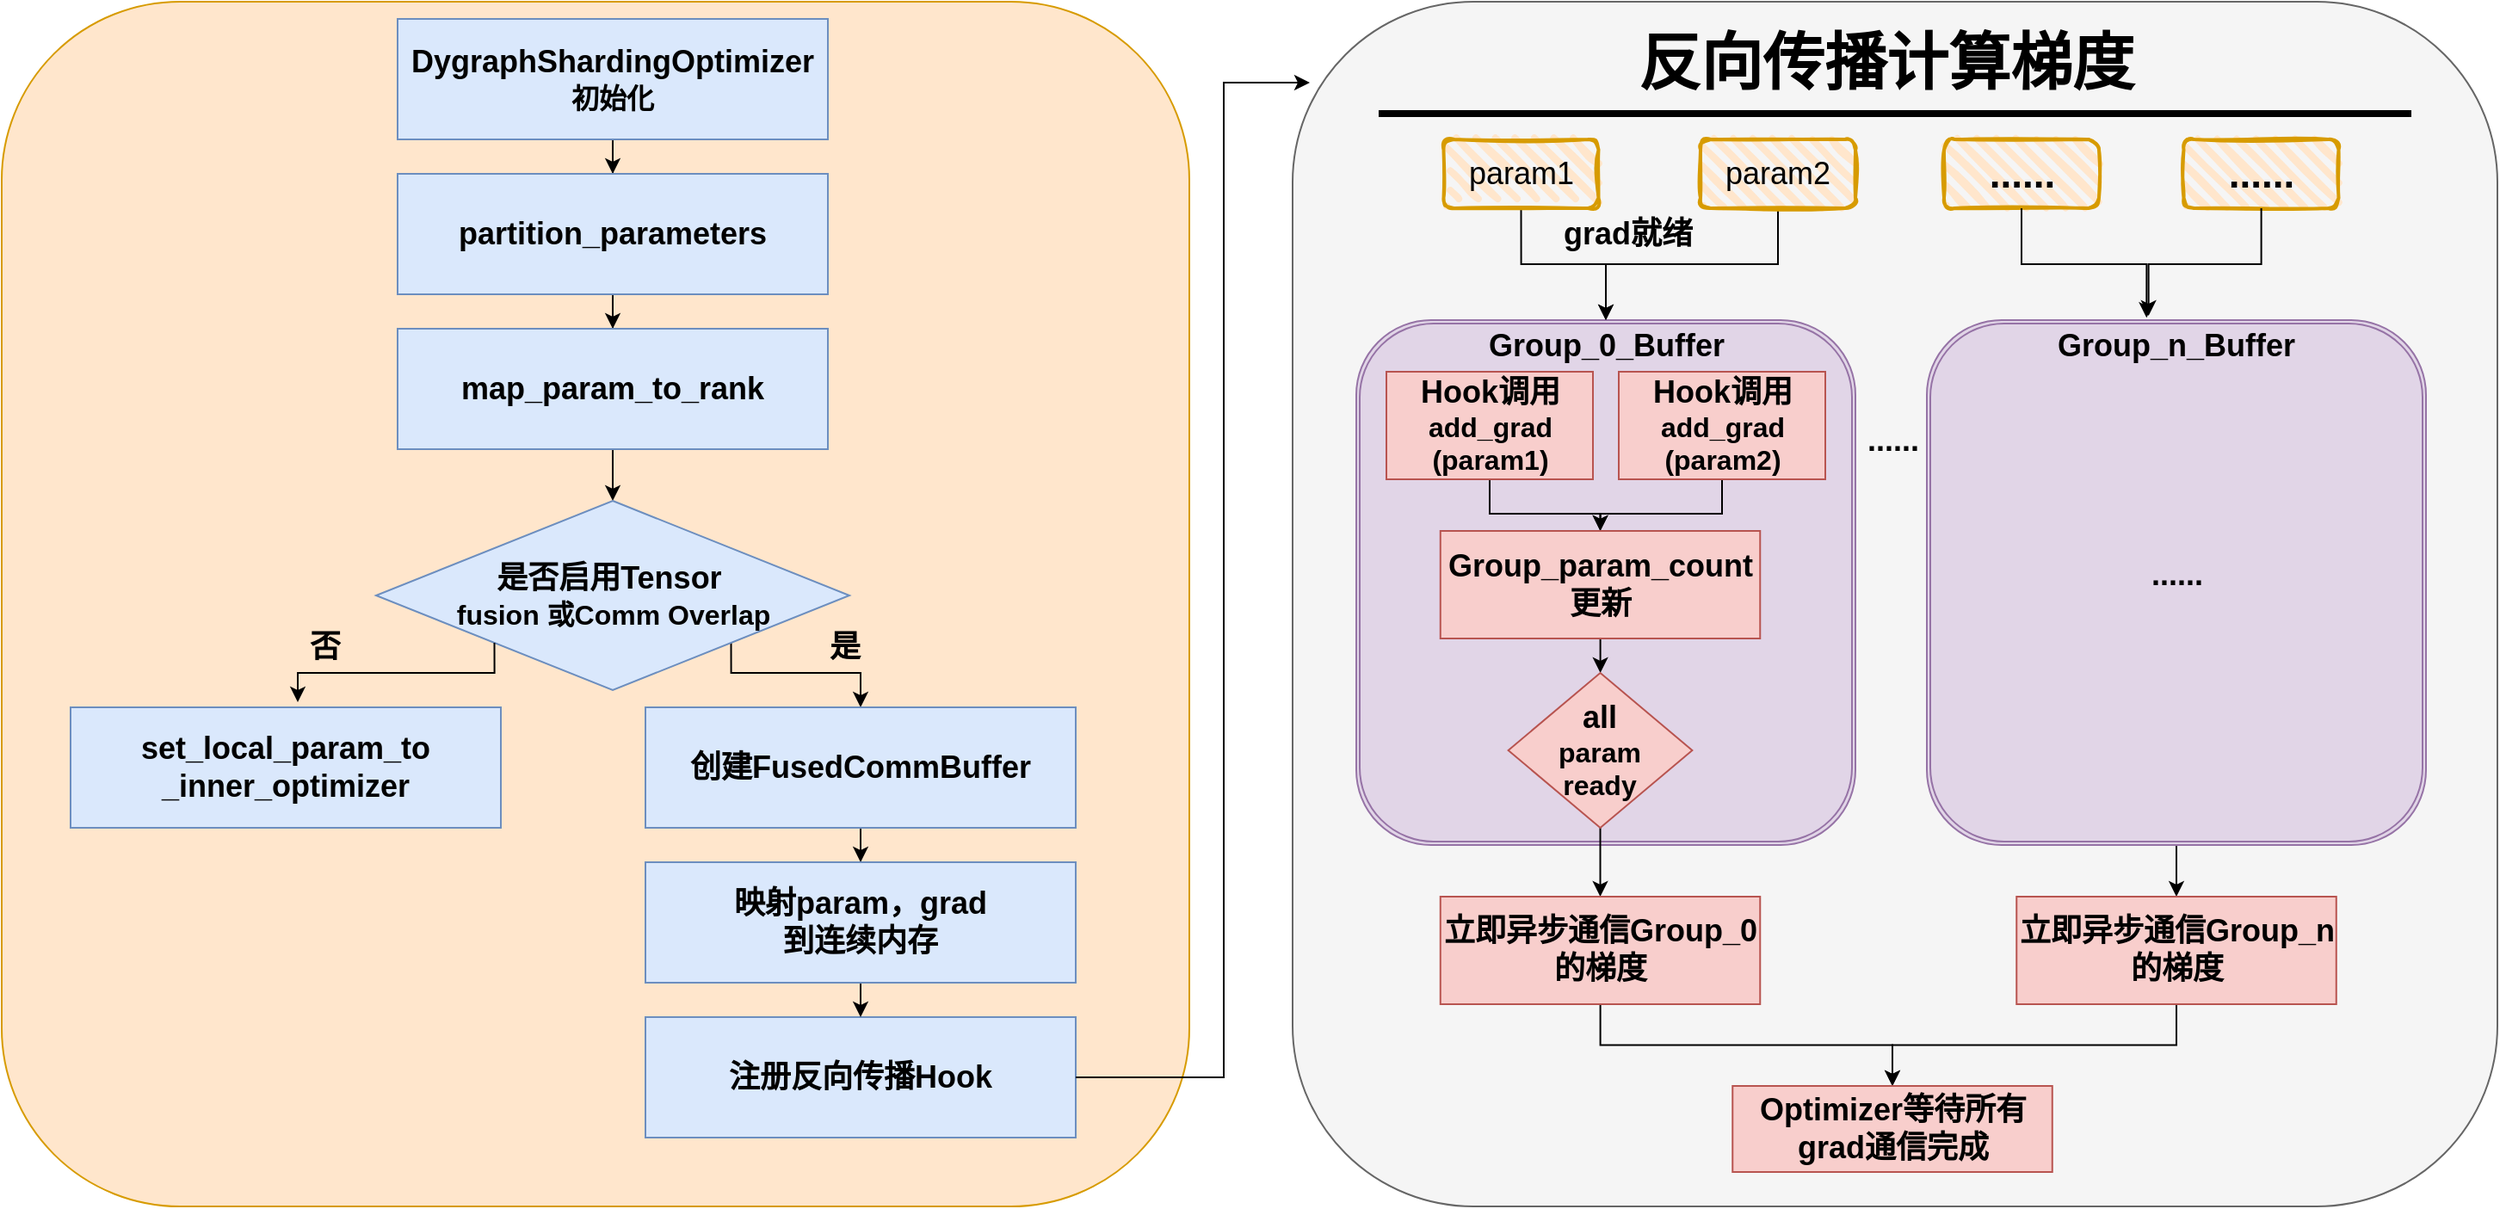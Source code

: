 <mxfile version="28.2.7">
  <diagram name="第 1 页" id="FIb2x6nYntb1cs9I4WRP">
    <mxGraphModel dx="1668" dy="934" grid="1" gridSize="10" guides="1" tooltips="1" connect="1" arrows="1" fold="1" page="1" pageScale="1" pageWidth="827" pageHeight="1169" math="0" shadow="0">
      <root>
        <mxCell id="0" />
        <mxCell id="1" parent="0" />
        <mxCell id="BTW8XnZGLn3h4asZ2Yor-25" value="" style="rounded=1;whiteSpace=wrap;html=1;fillColor=#f5f5f5;fontColor=#333333;strokeColor=#666666;" vertex="1" parent="1">
          <mxGeometry x="790" y="10" width="700" height="700" as="geometry" />
        </mxCell>
        <mxCell id="BTW8XnZGLn3h4asZ2Yor-14" value="" style="rounded=1;whiteSpace=wrap;html=1;fillColor=#ffe6cc;strokeColor=#d79b00;" vertex="1" parent="1">
          <mxGeometry x="40" y="10" width="690" height="700" as="geometry" />
        </mxCell>
        <mxCell id="BTW8XnZGLn3h4asZ2Yor-3" value="" style="edgeStyle=orthogonalEdgeStyle;rounded=0;orthogonalLoop=1;jettySize=auto;html=1;" edge="1" parent="1" source="BTW8XnZGLn3h4asZ2Yor-1" target="BTW8XnZGLn3h4asZ2Yor-2">
          <mxGeometry relative="1" as="geometry" />
        </mxCell>
        <mxCell id="BTW8XnZGLn3h4asZ2Yor-1" value="&lt;font style=&quot;font-size: 18px;&quot;&gt;&lt;b style=&quot;&quot;&gt;DygraphShardingOptimizer&lt;/b&gt;&lt;/font&gt;&lt;div&gt;&lt;font size=&quot;3&quot;&gt;&lt;b&gt;初始化&lt;/b&gt;&lt;/font&gt;&lt;/div&gt;" style="rounded=0;whiteSpace=wrap;html=1;fillColor=#dae8fc;strokeColor=#6c8ebf;" vertex="1" parent="1">
          <mxGeometry x="270" y="20" width="250" height="70" as="geometry" />
        </mxCell>
        <mxCell id="BTW8XnZGLn3h4asZ2Yor-5" value="" style="edgeStyle=orthogonalEdgeStyle;rounded=0;orthogonalLoop=1;jettySize=auto;html=1;" edge="1" parent="1" source="BTW8XnZGLn3h4asZ2Yor-2" target="BTW8XnZGLn3h4asZ2Yor-4">
          <mxGeometry relative="1" as="geometry" />
        </mxCell>
        <mxCell id="BTW8XnZGLn3h4asZ2Yor-2" value="&lt;span style=&quot;font-size: 18px;&quot;&gt;&lt;b&gt;partition_parameters&lt;/b&gt;&lt;/span&gt;" style="rounded=0;whiteSpace=wrap;html=1;fillColor=#dae8fc;strokeColor=#6c8ebf;" vertex="1" parent="1">
          <mxGeometry x="270" y="110" width="250" height="70" as="geometry" />
        </mxCell>
        <mxCell id="BTW8XnZGLn3h4asZ2Yor-7" value="" style="edgeStyle=orthogonalEdgeStyle;rounded=0;orthogonalLoop=1;jettySize=auto;html=1;" edge="1" parent="1" source="BTW8XnZGLn3h4asZ2Yor-4" target="BTW8XnZGLn3h4asZ2Yor-6">
          <mxGeometry relative="1" as="geometry" />
        </mxCell>
        <mxCell id="BTW8XnZGLn3h4asZ2Yor-4" value="&lt;span style=&quot;font-size: 18px;&quot;&gt;&lt;b&gt;map_param_to_rank&lt;/b&gt;&lt;/span&gt;" style="rounded=0;whiteSpace=wrap;html=1;fillColor=#dae8fc;strokeColor=#6c8ebf;" vertex="1" parent="1">
          <mxGeometry x="270" y="200" width="250" height="70" as="geometry" />
        </mxCell>
        <mxCell id="BTW8XnZGLn3h4asZ2Yor-12" style="edgeStyle=orthogonalEdgeStyle;rounded=0;orthogonalLoop=1;jettySize=auto;html=1;exitX=1;exitY=1;exitDx=0;exitDy=0;entryX=0.5;entryY=0;entryDx=0;entryDy=0;" edge="1" parent="1" source="BTW8XnZGLn3h4asZ2Yor-6" target="BTW8XnZGLn3h4asZ2Yor-10">
          <mxGeometry relative="1" as="geometry">
            <Array as="points">
              <mxPoint x="464" y="400" />
              <mxPoint x="539" y="400" />
            </Array>
          </mxGeometry>
        </mxCell>
        <mxCell id="BTW8XnZGLn3h4asZ2Yor-6" value="&lt;font style=&quot;font-size: 18px;&quot;&gt;&lt;b style=&quot;&quot;&gt;是否启用Tensor&amp;nbsp;&lt;/b&gt;&lt;/font&gt;&lt;div&gt;&lt;font size=&quot;3&quot;&gt;&lt;b&gt;fusion 或Comm Overlap&lt;/b&gt;&lt;/font&gt;&lt;/div&gt;" style="rhombus;whiteSpace=wrap;html=1;fillColor=#dae8fc;strokeColor=#6c8ebf;rounded=0;" vertex="1" parent="1">
          <mxGeometry x="257.5" y="300" width="275" height="110" as="geometry" />
        </mxCell>
        <mxCell id="BTW8XnZGLn3h4asZ2Yor-8" value="&lt;span style=&quot;font-size: 18px;&quot;&gt;&lt;b&gt;set_local_param_to&lt;/b&gt;&lt;/span&gt;&lt;div&gt;&lt;span style=&quot;font-size: 18px;&quot;&gt;&lt;b&gt;_inner_optimizer&lt;/b&gt;&lt;/span&gt;&lt;/div&gt;" style="rounded=0;whiteSpace=wrap;html=1;fillColor=#dae8fc;strokeColor=#6c8ebf;" vertex="1" parent="1">
          <mxGeometry x="80" y="420" width="250" height="70" as="geometry" />
        </mxCell>
        <mxCell id="BTW8XnZGLn3h4asZ2Yor-9" style="edgeStyle=orthogonalEdgeStyle;rounded=0;orthogonalLoop=1;jettySize=auto;html=1;exitX=0;exitY=1;exitDx=0;exitDy=0;entryX=0.528;entryY=-0.043;entryDx=0;entryDy=0;entryPerimeter=0;" edge="1" parent="1" source="BTW8XnZGLn3h4asZ2Yor-6" target="BTW8XnZGLn3h4asZ2Yor-8">
          <mxGeometry relative="1" as="geometry">
            <Array as="points">
              <mxPoint x="326" y="400" />
              <mxPoint x="212" y="400" />
            </Array>
          </mxGeometry>
        </mxCell>
        <mxCell id="BTW8XnZGLn3h4asZ2Yor-20" value="" style="edgeStyle=orthogonalEdgeStyle;rounded=0;orthogonalLoop=1;jettySize=auto;html=1;" edge="1" parent="1" source="BTW8XnZGLn3h4asZ2Yor-10" target="BTW8XnZGLn3h4asZ2Yor-19">
          <mxGeometry relative="1" as="geometry" />
        </mxCell>
        <mxCell id="BTW8XnZGLn3h4asZ2Yor-10" value="&lt;span style=&quot;font-size: 18px;&quot;&gt;&lt;b&gt;创建FusedCommBuffer&lt;/b&gt;&lt;/span&gt;" style="rounded=0;whiteSpace=wrap;html=1;fillColor=#dae8fc;strokeColor=#6c8ebf;" vertex="1" parent="1">
          <mxGeometry x="414" y="420" width="250" height="70" as="geometry" />
        </mxCell>
        <mxCell id="BTW8XnZGLn3h4asZ2Yor-11" value="&lt;font style=&quot;font-size: 18px;&quot;&gt;&lt;b&gt;否&lt;/b&gt;&lt;/font&gt;" style="text;html=1;whiteSpace=wrap;strokeColor=none;fillColor=none;align=center;verticalAlign=middle;rounded=0;" vertex="1" parent="1">
          <mxGeometry x="197.5" y="370" width="60" height="30" as="geometry" />
        </mxCell>
        <mxCell id="BTW8XnZGLn3h4asZ2Yor-13" value="&lt;font style=&quot;font-size: 18px;&quot;&gt;&lt;b&gt;是&lt;/b&gt;&lt;/font&gt;" style="text;html=1;whiteSpace=wrap;strokeColor=none;fillColor=none;align=center;verticalAlign=middle;rounded=0;" vertex="1" parent="1">
          <mxGeometry x="500" y="370" width="60" height="30" as="geometry" />
        </mxCell>
        <mxCell id="BTW8XnZGLn3h4asZ2Yor-16" value="&lt;span style=&quot;font-size: 18px;&quot;&gt;&lt;b&gt;注册反向传播Hook&lt;/b&gt;&lt;/span&gt;" style="rounded=0;whiteSpace=wrap;html=1;fillColor=#dae8fc;strokeColor=#6c8ebf;" vertex="1" parent="1">
          <mxGeometry x="414" y="600" width="250" height="70" as="geometry" />
        </mxCell>
        <mxCell id="BTW8XnZGLn3h4asZ2Yor-21" style="edgeStyle=orthogonalEdgeStyle;rounded=0;orthogonalLoop=1;jettySize=auto;html=1;exitX=0.5;exitY=1;exitDx=0;exitDy=0;entryX=0.5;entryY=0;entryDx=0;entryDy=0;" edge="1" parent="1" source="BTW8XnZGLn3h4asZ2Yor-19" target="BTW8XnZGLn3h4asZ2Yor-16">
          <mxGeometry relative="1" as="geometry" />
        </mxCell>
        <mxCell id="BTW8XnZGLn3h4asZ2Yor-19" value="&lt;span style=&quot;font-size: 18px;&quot;&gt;&lt;b&gt;映射param，grad&lt;/b&gt;&lt;/span&gt;&lt;div&gt;&lt;span style=&quot;font-size: 18px;&quot;&gt;&lt;b&gt;到连续内存&lt;/b&gt;&lt;/span&gt;&lt;/div&gt;" style="rounded=0;whiteSpace=wrap;html=1;fillColor=#dae8fc;strokeColor=#6c8ebf;" vertex="1" parent="1">
          <mxGeometry x="414" y="510" width="250" height="70" as="geometry" />
        </mxCell>
        <mxCell id="BTW8XnZGLn3h4asZ2Yor-24" value="" style="endArrow=classic;html=1;rounded=0;exitX=1;exitY=0.5;exitDx=0;exitDy=0;" edge="1" parent="1" source="BTW8XnZGLn3h4asZ2Yor-16">
          <mxGeometry width="50" height="50" relative="1" as="geometry">
            <mxPoint x="750" y="590" as="sourcePoint" />
            <mxPoint x="800" y="57" as="targetPoint" />
            <Array as="points">
              <mxPoint x="750" y="635" />
              <mxPoint x="750" y="57" />
            </Array>
          </mxGeometry>
        </mxCell>
        <mxCell id="BTW8XnZGLn3h4asZ2Yor-27" value="&lt;b&gt;&lt;font style=&quot;font-size: 36px;&quot;&gt;反向传播计算梯度&lt;/font&gt;&lt;/b&gt;" style="text;html=1;whiteSpace=wrap;strokeColor=none;fillColor=none;align=center;verticalAlign=middle;rounded=0;" vertex="1" parent="1">
          <mxGeometry x="985" y="30" width="300" height="30" as="geometry" />
        </mxCell>
        <mxCell id="BTW8XnZGLn3h4asZ2Yor-28" value="" style="line;strokeWidth=4;html=1;perimeter=backbonePerimeter;points=[];outlineConnect=0;" vertex="1" parent="1">
          <mxGeometry x="840" y="70" width="600" height="10" as="geometry" />
        </mxCell>
        <mxCell id="BTW8XnZGLn3h4asZ2Yor-32" value="" style="shape=ext;double=1;rounded=1;whiteSpace=wrap;html=1;fillColor=#e1d5e7;strokeColor=#9673a6;" vertex="1" parent="1">
          <mxGeometry x="827" y="195" width="290" height="305" as="geometry" />
        </mxCell>
        <mxCell id="BTW8XnZGLn3h4asZ2Yor-36" value="&lt;b style=&quot;&quot;&gt;&lt;font style=&quot;font-size: 18px;&quot;&gt;Group_0_Buffer&lt;/font&gt;&lt;/b&gt;" style="text;html=1;whiteSpace=wrap;strokeColor=none;fillColor=none;align=center;verticalAlign=middle;rounded=0;" vertex="1" parent="1">
          <mxGeometry x="898.5" y="195" width="147" height="30" as="geometry" />
        </mxCell>
        <mxCell id="BTW8XnZGLn3h4asZ2Yor-75" value="" style="edgeStyle=orthogonalEdgeStyle;rounded=0;orthogonalLoop=1;jettySize=auto;html=1;" edge="1" parent="1" source="BTW8XnZGLn3h4asZ2Yor-38" target="BTW8XnZGLn3h4asZ2Yor-73">
          <mxGeometry relative="1" as="geometry" />
        </mxCell>
        <mxCell id="BTW8XnZGLn3h4asZ2Yor-38" value="" style="shape=ext;double=1;rounded=1;whiteSpace=wrap;html=1;fillColor=#e1d5e7;strokeColor=#9673a6;" vertex="1" parent="1">
          <mxGeometry x="1158.5" y="195" width="290" height="305" as="geometry" />
        </mxCell>
        <mxCell id="BTW8XnZGLn3h4asZ2Yor-39" value="&lt;b&gt;&lt;font style=&quot;font-size: 18px;&quot;&gt;Group_n_Buffer&lt;/font&gt;&lt;/b&gt;" style="text;html=1;whiteSpace=wrap;strokeColor=none;fillColor=none;align=center;verticalAlign=middle;rounded=0;" vertex="1" parent="1">
          <mxGeometry x="1230" y="195" width="147" height="30" as="geometry" />
        </mxCell>
        <mxCell id="BTW8XnZGLn3h4asZ2Yor-49" value="&lt;b style=&quot;font-size: 18px;&quot;&gt;......&lt;/b&gt;" style="text;html=1;whiteSpace=wrap;strokeColor=none;fillColor=none;align=center;verticalAlign=middle;rounded=0;" vertex="1" parent="1">
          <mxGeometry x="1108.5" y="250" width="60" height="30" as="geometry" />
        </mxCell>
        <mxCell id="BTW8XnZGLn3h4asZ2Yor-55" style="edgeStyle=orthogonalEdgeStyle;rounded=0;orthogonalLoop=1;jettySize=auto;html=1;exitX=0.5;exitY=1;exitDx=0;exitDy=0;entryX=0.5;entryY=0;entryDx=0;entryDy=0;" edge="1" parent="1" source="BTW8XnZGLn3h4asZ2Yor-50" target="BTW8XnZGLn3h4asZ2Yor-36">
          <mxGeometry relative="1" as="geometry" />
        </mxCell>
        <mxCell id="BTW8XnZGLn3h4asZ2Yor-50" value="&lt;font style=&quot;font-size: 18px;&quot;&gt;param1&lt;/font&gt;" style="rounded=1;whiteSpace=wrap;html=1;strokeWidth=2;fillWeight=4;hachureGap=8;hachureAngle=45;fillColor=#ffe6cc;sketch=1;strokeColor=#d79b00;" vertex="1" parent="1">
          <mxGeometry x="877.75" y="90" width="90" height="40" as="geometry" />
        </mxCell>
        <mxCell id="BTW8XnZGLn3h4asZ2Yor-56" style="edgeStyle=orthogonalEdgeStyle;rounded=0;orthogonalLoop=1;jettySize=auto;html=1;entryX=0.5;entryY=0;entryDx=0;entryDy=0;" edge="1" parent="1" source="BTW8XnZGLn3h4asZ2Yor-51" target="BTW8XnZGLn3h4asZ2Yor-36">
          <mxGeometry relative="1" as="geometry" />
        </mxCell>
        <mxCell id="BTW8XnZGLn3h4asZ2Yor-51" value="&lt;font style=&quot;font-size: 18px;&quot;&gt;param2&lt;/font&gt;" style="rounded=1;whiteSpace=wrap;html=1;strokeWidth=2;fillWeight=4;hachureGap=8;hachureAngle=45;fillColor=#ffe6cc;sketch=1;strokeColor=#d79b00;" vertex="1" parent="1">
          <mxGeometry x="1027" y="90" width="90" height="40" as="geometry" />
        </mxCell>
        <mxCell id="BTW8XnZGLn3h4asZ2Yor-52" value="&lt;font style=&quot;font-size: 23px;&quot;&gt;&lt;b&gt;......&lt;/b&gt;&lt;/font&gt;" style="rounded=1;whiteSpace=wrap;html=1;strokeWidth=2;fillWeight=4;hachureGap=8;hachureAngle=45;fillColor=#ffe6cc;sketch=1;strokeColor=#d79b00;" vertex="1" parent="1">
          <mxGeometry x="1168.5" y="90" width="90" height="40" as="geometry" />
        </mxCell>
        <mxCell id="BTW8XnZGLn3h4asZ2Yor-53" value="&lt;font style=&quot;font-size: 23px;&quot;&gt;&lt;b&gt;......&lt;/b&gt;&lt;/font&gt;" style="rounded=1;whiteSpace=wrap;html=1;strokeWidth=2;fillWeight=4;hachureGap=8;hachureAngle=45;fillColor=#ffe6cc;sketch=1;strokeColor=#d79b00;" vertex="1" parent="1">
          <mxGeometry x="1307.75" y="90" width="90" height="40" as="geometry" />
        </mxCell>
        <mxCell id="BTW8XnZGLn3h4asZ2Yor-57" value="&lt;font style=&quot;font-size: 18px;&quot;&gt;&lt;b&gt;grad就绪&lt;/b&gt;&lt;/font&gt;" style="text;html=1;whiteSpace=wrap;strokeColor=none;fillColor=none;align=center;verticalAlign=middle;rounded=0;" vertex="1" parent="1">
          <mxGeometry x="942" y="130" width="85.75" height="30" as="geometry" />
        </mxCell>
        <mxCell id="BTW8XnZGLn3h4asZ2Yor-60" style="edgeStyle=orthogonalEdgeStyle;rounded=0;orthogonalLoop=1;jettySize=auto;html=1;exitX=0.5;exitY=1;exitDx=0;exitDy=0;entryX=0.382;entryY=-0.045;entryDx=0;entryDy=0;entryPerimeter=0;" edge="1" parent="1" source="BTW8XnZGLn3h4asZ2Yor-52" target="BTW8XnZGLn3h4asZ2Yor-39">
          <mxGeometry relative="1" as="geometry" />
        </mxCell>
        <mxCell id="BTW8XnZGLn3h4asZ2Yor-62" style="edgeStyle=orthogonalEdgeStyle;rounded=0;orthogonalLoop=1;jettySize=auto;html=1;entryX=0.39;entryY=-0.084;entryDx=0;entryDy=0;entryPerimeter=0;" edge="1" parent="1" source="BTW8XnZGLn3h4asZ2Yor-53" target="BTW8XnZGLn3h4asZ2Yor-39">
          <mxGeometry relative="1" as="geometry" />
        </mxCell>
        <mxCell id="BTW8XnZGLn3h4asZ2Yor-63" value="&lt;b style=&quot;font-size: 18px;&quot;&gt;......&lt;/b&gt;" style="text;html=1;whiteSpace=wrap;strokeColor=none;fillColor=none;align=center;verticalAlign=middle;rounded=0;" vertex="1" parent="1">
          <mxGeometry x="1273.5" y="327.5" width="60" height="30" as="geometry" />
        </mxCell>
        <mxCell id="BTW8XnZGLn3h4asZ2Yor-67" style="edgeStyle=orthogonalEdgeStyle;rounded=0;orthogonalLoop=1;jettySize=auto;html=1;entryX=0.5;entryY=0;entryDx=0;entryDy=0;" edge="1" parent="1" source="BTW8XnZGLn3h4asZ2Yor-64" target="BTW8XnZGLn3h4asZ2Yor-66">
          <mxGeometry relative="1" as="geometry" />
        </mxCell>
        <mxCell id="BTW8XnZGLn3h4asZ2Yor-64" value="&lt;font style=&quot;font-size: 18px;&quot;&gt;&lt;b&gt;Hook调用&lt;/b&gt;&lt;/font&gt;&lt;div&gt;&lt;font size=&quot;3&quot;&gt;&lt;b&gt;add_grad&lt;/b&gt;&lt;/font&gt;&lt;/div&gt;&lt;div&gt;&lt;font size=&quot;3&quot;&gt;&lt;b&gt;(param1)&lt;/b&gt;&lt;/font&gt;&lt;/div&gt;" style="rounded=0;whiteSpace=wrap;html=1;fillColor=#f8cecc;strokeColor=#b85450;" vertex="1" parent="1">
          <mxGeometry x="844.5" y="225" width="120" height="62.5" as="geometry" />
        </mxCell>
        <mxCell id="BTW8XnZGLn3h4asZ2Yor-69" style="edgeStyle=orthogonalEdgeStyle;rounded=0;orthogonalLoop=1;jettySize=auto;html=1;entryX=0.5;entryY=0;entryDx=0;entryDy=0;" edge="1" parent="1" source="BTW8XnZGLn3h4asZ2Yor-65" target="BTW8XnZGLn3h4asZ2Yor-66">
          <mxGeometry relative="1" as="geometry" />
        </mxCell>
        <mxCell id="BTW8XnZGLn3h4asZ2Yor-65" value="&lt;font style=&quot;font-size: 18px;&quot;&gt;&lt;b&gt;Hook调用&lt;/b&gt;&lt;/font&gt;&lt;div&gt;&lt;font size=&quot;3&quot;&gt;&lt;b&gt;add_grad&lt;/b&gt;&lt;/font&gt;&lt;/div&gt;&lt;div&gt;&lt;font size=&quot;3&quot;&gt;&lt;b&gt;(param2)&lt;/b&gt;&lt;/font&gt;&lt;/div&gt;" style="rounded=0;whiteSpace=wrap;html=1;fillColor=#f8cecc;strokeColor=#b85450;" vertex="1" parent="1">
          <mxGeometry x="979.5" y="225" width="120" height="62.5" as="geometry" />
        </mxCell>
        <mxCell id="BTW8XnZGLn3h4asZ2Yor-71" value="" style="edgeStyle=orthogonalEdgeStyle;rounded=0;orthogonalLoop=1;jettySize=auto;html=1;" edge="1" parent="1" source="BTW8XnZGLn3h4asZ2Yor-66" target="BTW8XnZGLn3h4asZ2Yor-70">
          <mxGeometry relative="1" as="geometry" />
        </mxCell>
        <mxCell id="BTW8XnZGLn3h4asZ2Yor-66" value="&lt;span style=&quot;font-size: 18px;&quot;&gt;&lt;b&gt;Group_param_count更新&lt;/b&gt;&lt;/span&gt;" style="rounded=0;whiteSpace=wrap;html=1;fillColor=#f8cecc;strokeColor=#b85450;" vertex="1" parent="1">
          <mxGeometry x="875.88" y="317.5" width="185.75" height="62.5" as="geometry" />
        </mxCell>
        <mxCell id="BTW8XnZGLn3h4asZ2Yor-74" style="edgeStyle=orthogonalEdgeStyle;rounded=0;orthogonalLoop=1;jettySize=auto;html=1;exitX=0.5;exitY=1;exitDx=0;exitDy=0;entryX=0.5;entryY=0;entryDx=0;entryDy=0;" edge="1" parent="1" source="BTW8XnZGLn3h4asZ2Yor-70" target="BTW8XnZGLn3h4asZ2Yor-72">
          <mxGeometry relative="1" as="geometry" />
        </mxCell>
        <mxCell id="BTW8XnZGLn3h4asZ2Yor-70" value="&lt;font style=&quot;font-size: 18px;&quot;&gt;&lt;b&gt;all&lt;/b&gt;&lt;/font&gt;&lt;div&gt;&lt;font size=&quot;3&quot;&gt;&lt;b&gt;param&lt;/b&gt;&lt;/font&gt;&lt;/div&gt;&lt;div&gt;&lt;font size=&quot;3&quot;&gt;&lt;b&gt;ready&lt;/b&gt;&lt;/font&gt;&lt;/div&gt;" style="rhombus;whiteSpace=wrap;html=1;fillColor=#f8cecc;strokeColor=#b85450;rounded=0;" vertex="1" parent="1">
          <mxGeometry x="915.32" y="400" width="106.87" height="90" as="geometry" />
        </mxCell>
        <mxCell id="BTW8XnZGLn3h4asZ2Yor-103" style="edgeStyle=orthogonalEdgeStyle;rounded=0;orthogonalLoop=1;jettySize=auto;html=1;entryX=0.5;entryY=0;entryDx=0;entryDy=0;" edge="1" parent="1" source="BTW8XnZGLn3h4asZ2Yor-72" target="BTW8XnZGLn3h4asZ2Yor-76">
          <mxGeometry relative="1" as="geometry" />
        </mxCell>
        <mxCell id="BTW8XnZGLn3h4asZ2Yor-72" value="&lt;span style=&quot;font-size: 18px;&quot;&gt;&lt;b&gt;立即异步通信Group_0的梯度&lt;/b&gt;&lt;/span&gt;" style="rounded=0;whiteSpace=wrap;html=1;fillColor=#f8cecc;strokeColor=#b85450;" vertex="1" parent="1">
          <mxGeometry x="875.88" y="530" width="185.75" height="62.5" as="geometry" />
        </mxCell>
        <mxCell id="BTW8XnZGLn3h4asZ2Yor-105" style="edgeStyle=orthogonalEdgeStyle;rounded=0;orthogonalLoop=1;jettySize=auto;html=1;exitX=0.5;exitY=1;exitDx=0;exitDy=0;entryX=0.5;entryY=0;entryDx=0;entryDy=0;" edge="1" parent="1" source="BTW8XnZGLn3h4asZ2Yor-73" target="BTW8XnZGLn3h4asZ2Yor-76">
          <mxGeometry relative="1" as="geometry" />
        </mxCell>
        <mxCell id="BTW8XnZGLn3h4asZ2Yor-73" value="&lt;span style=&quot;font-size: 18px;&quot;&gt;&lt;b&gt;立即异步通信Group_n的梯度&lt;/b&gt;&lt;/span&gt;" style="rounded=0;whiteSpace=wrap;html=1;fillColor=#f8cecc;strokeColor=#b85450;" vertex="1" parent="1">
          <mxGeometry x="1210.63" y="530" width="185.75" height="62.5" as="geometry" />
        </mxCell>
        <mxCell id="BTW8XnZGLn3h4asZ2Yor-76" value="&lt;span style=&quot;font-size: 18px;&quot;&gt;&lt;b&gt;Optimizer等待所有grad通信完成&lt;/b&gt;&lt;/span&gt;" style="rounded=0;whiteSpace=wrap;html=1;fillColor=#f8cecc;strokeColor=#b85450;" vertex="1" parent="1">
          <mxGeometry x="1045.63" y="640" width="185.75" height="50" as="geometry" />
        </mxCell>
      </root>
    </mxGraphModel>
  </diagram>
</mxfile>
